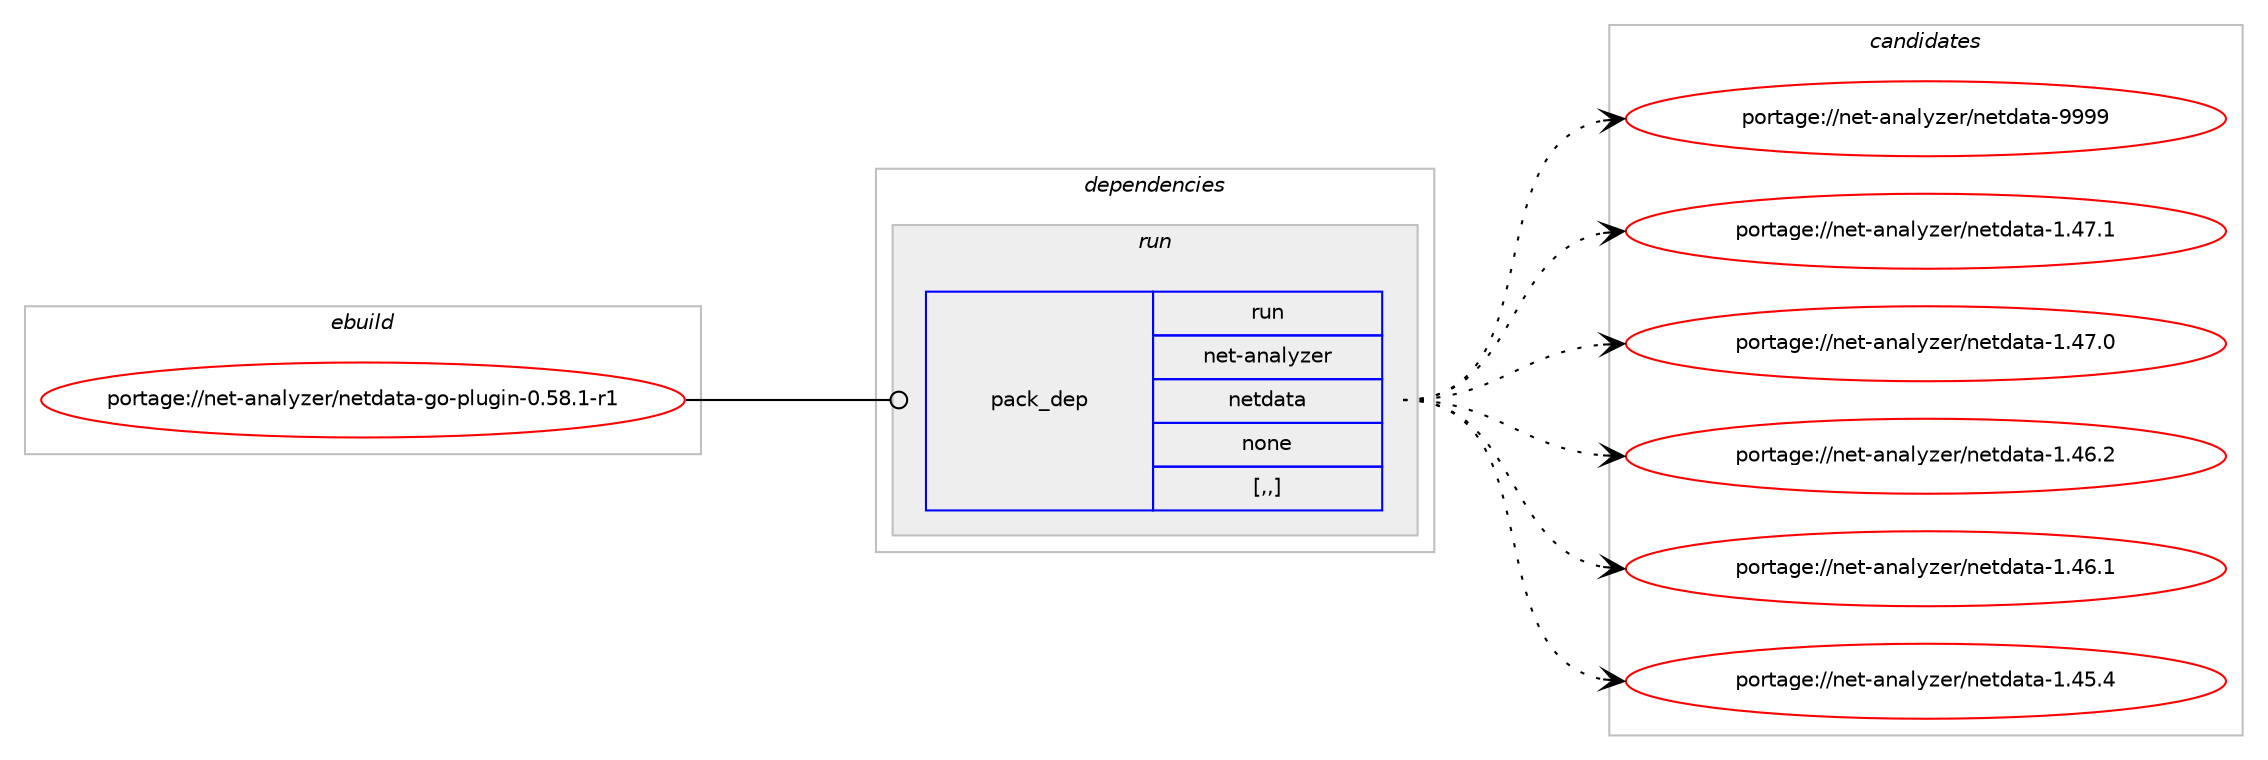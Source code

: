 digraph prolog {

# *************
# Graph options
# *************

newrank=true;
concentrate=true;
compound=true;
graph [rankdir=LR,fontname=Helvetica,fontsize=10,ranksep=1.5];#, ranksep=2.5, nodesep=0.2];
edge  [arrowhead=vee];
node  [fontname=Helvetica,fontsize=10];

# **********
# The ebuild
# **********

subgraph cluster_leftcol {
color=gray;
label=<<i>ebuild</i>>;
id [label="portage://net-analyzer/netdata-go-plugin-0.58.1-r1", color=red, width=4, href="../net-analyzer/netdata-go-plugin-0.58.1-r1.svg"];
}

# ****************
# The dependencies
# ****************

subgraph cluster_midcol {
color=gray;
label=<<i>dependencies</i>>;
subgraph cluster_compile {
fillcolor="#eeeeee";
style=filled;
label=<<i>compile</i>>;
}
subgraph cluster_compileandrun {
fillcolor="#eeeeee";
style=filled;
label=<<i>compile and run</i>>;
}
subgraph cluster_run {
fillcolor="#eeeeee";
style=filled;
label=<<i>run</i>>;
subgraph pack623649 {
dependency852028 [label=<<TABLE BORDER="0" CELLBORDER="1" CELLSPACING="0" CELLPADDING="4" WIDTH="220"><TR><TD ROWSPAN="6" CELLPADDING="30">pack_dep</TD></TR><TR><TD WIDTH="110">run</TD></TR><TR><TD>net-analyzer</TD></TR><TR><TD>netdata</TD></TR><TR><TD>none</TD></TR><TR><TD>[,,]</TD></TR></TABLE>>, shape=none, color=blue];
}
id:e -> dependency852028:w [weight=20,style="solid",arrowhead="odot"];
}
}

# **************
# The candidates
# **************

subgraph cluster_choices {
rank=same;
color=gray;
label=<<i>candidates</i>>;

subgraph choice623649 {
color=black;
nodesep=1;
choice1101011164597110971081211221011144711010111610097116974557575757 [label="portage://net-analyzer/netdata-9999", color=red, width=4,href="../net-analyzer/netdata-9999.svg"];
choice11010111645971109710812112210111447110101116100971169745494652554649 [label="portage://net-analyzer/netdata-1.47.1", color=red, width=4,href="../net-analyzer/netdata-1.47.1.svg"];
choice11010111645971109710812112210111447110101116100971169745494652554648 [label="portage://net-analyzer/netdata-1.47.0", color=red, width=4,href="../net-analyzer/netdata-1.47.0.svg"];
choice11010111645971109710812112210111447110101116100971169745494652544650 [label="portage://net-analyzer/netdata-1.46.2", color=red, width=4,href="../net-analyzer/netdata-1.46.2.svg"];
choice11010111645971109710812112210111447110101116100971169745494652544649 [label="portage://net-analyzer/netdata-1.46.1", color=red, width=4,href="../net-analyzer/netdata-1.46.1.svg"];
choice11010111645971109710812112210111447110101116100971169745494652534652 [label="portage://net-analyzer/netdata-1.45.4", color=red, width=4,href="../net-analyzer/netdata-1.45.4.svg"];
dependency852028:e -> choice1101011164597110971081211221011144711010111610097116974557575757:w [style=dotted,weight="100"];
dependency852028:e -> choice11010111645971109710812112210111447110101116100971169745494652554649:w [style=dotted,weight="100"];
dependency852028:e -> choice11010111645971109710812112210111447110101116100971169745494652554648:w [style=dotted,weight="100"];
dependency852028:e -> choice11010111645971109710812112210111447110101116100971169745494652544650:w [style=dotted,weight="100"];
dependency852028:e -> choice11010111645971109710812112210111447110101116100971169745494652544649:w [style=dotted,weight="100"];
dependency852028:e -> choice11010111645971109710812112210111447110101116100971169745494652534652:w [style=dotted,weight="100"];
}
}

}
